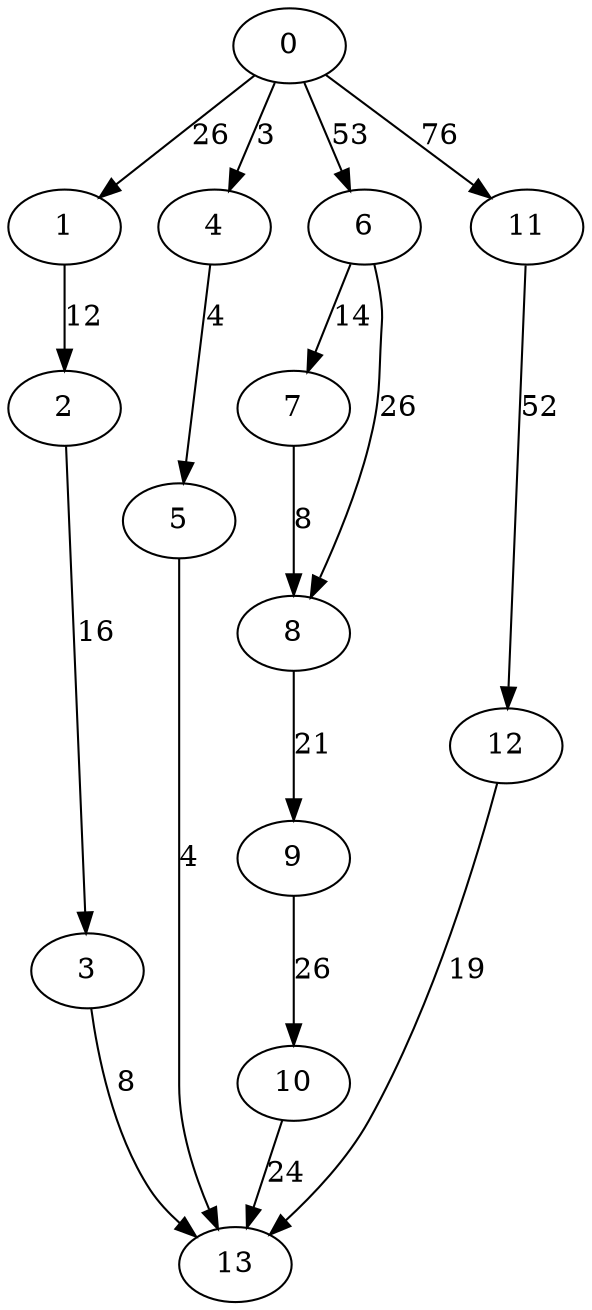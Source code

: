 digraph small {
0 -> 1 [ label = 26 ];
0 -> 4 [ label = 3 ];
0 -> 6 [ label = 53 ];
0 -> 11 [ label = 76 ];
1 -> 2 [ label = 12 ];
2 -> 3 [ label = 16 ];
3 -> 13 [ label = 8 ];
4 -> 5 [ label = 4 ];
5 -> 13 [ label = 4 ];
6 -> 7 [ label = 14 ];
6 -> 8 [ label = 26 ];
7 -> 8 [ label = 8 ];
8 -> 9 [ label = 21 ];
9 -> 10 [ label = 26 ];
10 -> 13 [ label = 24 ];
11 -> 12 [ label = 52 ];
12 -> 13 [ label = 19 ];
 }

